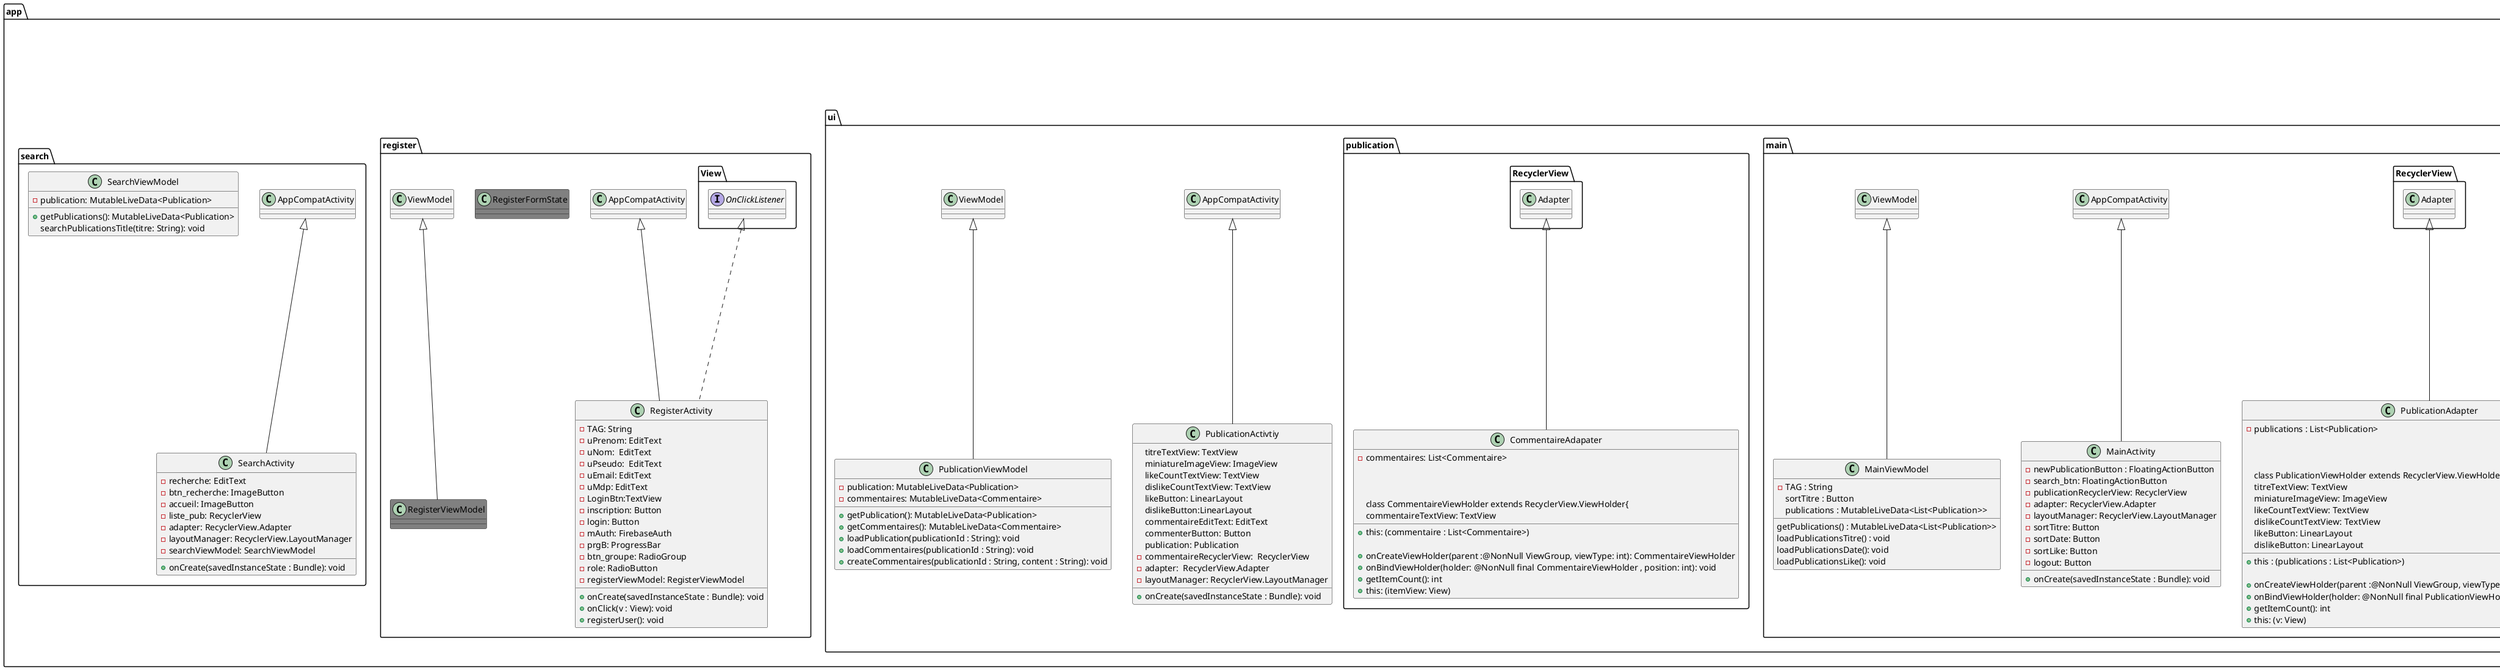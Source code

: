 @startuml model

package app{

    package api{

        class CommentaireFirestore{
            - COLLECTION_NAME : String
            + CONTENT : String
            + LIKE_COUNT : String
            + DISLIKE_COUNT : String
            + DATE_CREATED : String
            + PUBLICATION_ID : String

            + getCollection() : CollectionReference
            + getCollectionQueryDesc() : Query
            + getCollectionQueryByPublication(publicationId : String): Query
            + create(commentaire : Commentaire) : Task<DocumentReference>
        }

        class PublicationFirestore{
            - COLLECTION_NAME : String
            + LIKE_COUNT : String
            + DISLIKE_COUNT : String
            + DATE_CREATED : String
            + TITRE : String
            + VIDEO_ID : String

            + getPublicationsCollection() : CollectionReference
            + createPublication( publication : Publication) : Task<DocumentReference>
            + getAllPublications() : Task<QuerySnapshot>
            + getAllPublicationsDesc() : Query
            + getPublicationRef( uid : String) : DocumentReference
            + getPublicationRef( publication : Publication) : DocumentReference
            + getPublication(uid : String) : Task<DocumentSnapshot>

            + updateTitre(uid : String, titre : String) : Task<Void>
            + updateTitre(publication : Publication, titre : String) : Task<Void>
            + updateVideoId(uid : String, videoId : String) : Task<Void>
            + updateVideoId(publication : Publication, titre : String) : Task<Void>

            - incrementValueByN(publication : Publication, field : String, n : int): Task<Void>
            + incrementLike( publication : Publication) : Task<Void>
            + incrementDislike( publication : Publication) : Task<Void>
            + deletePublication( uid : String) : Task<Void>
        }
    }

    package extra{

        class LoginDataSource #grey{
            - mAuth : FirebaseAuth
            - db : FirebaseFirestore
        }

        class LoginRepository #grey{

        }

        class Result #grey{
        }
    }

	package model{

	    class Commentaire{
            - uid : String
            - publicationId : String
            - content : String
            - likeCount : Long
            - dislikeCount : Long
            - dateCreated : Date

            + this : ()
            + this : (publicationId : String, content : String)
            + getUid() : String
            + setUid(uid : String): void
            + getPublicationId() : String
            + setPublicationId(publicationId : String): void
            + getContent() : String
            + setContent(content : String): void
            + getLikeCount() : Long
            + setLikeCount(likeCount : Long) : void
            + getDislikeCount() : Long
            + setDislikeCount(dislikeCount : long) : void
            + getDateCreated() : Date
            + setDateCreated(datecreated : Date) : void
	    }

	    class Publication{
            - uid : String
            - titre : String
            - videoId : String
            - likeCount : Long
            - dislikeCount : Long
            - dateCreated : Date

            + this : ()
            + this : (titre : String, videoId : String)

            + getUid() : String
            + getTitre() : String
            + getVideoId() : String
            + getLikeCount() : Long
            + getDislikeCount() : Long
            + getDateCreated() : Date
            + getMiniatureUrl() : String
            + getVideoUrl() : String
            + toString() : String
	    }

  	    class User{
            - userId : String
            - nom : String
            - prenom : String
            - pseudo : String
            - email : String
            - role : String

            + this : (userId String, displayName : String)
            + this : (nom : String, prenom : String, email : String, r :String)

            + getUserId(): String
            + getDisplayName(): String
            + getPrenom() : String
            + setPrenom(prenom : String): void
            + getNom() : String
            + setNom(nom : String): void
            + getPseudo() : String
            + getEmail(): String
            + getRole() : String
            + setRole(role : String): void
        }
    }



  package ui{

  	package addpublication{

        class AddPublicationActivity extends AppCompatActivity{
              addPublicationViewModel : AddPublicationViewModel
             - titreMusiqueEditText : EditText
             - youtubeVideoIdEditText : EditText
             - publierButton : Button
             - progressBar : ProgressBar;

             + onCreate(savedInstanceState : Bundle) :void
        }

        class AddPublicationViewModel extends ViewModel{
            - TAG : String
              client : OkHttpClient
            - isPublicationSaved : MutableLiveData<Boolean>
            - isLoading : MutableLiveData<Boolean>

            + isPublicationSaved() : MutableLiveData<Boolean>
            + isLoading() : MutableLiveData<Boolean>

            savePublication(titre : String, videoId : String) : void
            addPublication(titre : String, videoId : String) : void
        }
  	}

  	package login{
    	  class LoggedInUser #grey{

          }

          class LogingActivity extends AppCompatActivity implements View.OnClickListener{
               - TAG : String
               - loginViewModel : LoginViewModel
               - usernameEditText : EditText
               - passwordEditText: EditText
               - loginButton: Button
               - new_count:TextView
               - mdpo: TextView
               - loadingProgressBar: ProgressBar
               - auth: FirebaseAuth

               + onCreate(savedInstanceState : Bundle): void
               - updateUiWithUser( model: LoggedInUserView): void
               - showLoginFailed(errorString : @StringRes Integer): void
               - showLoginFailed(@StringRes Integer errorString): void
               + onClick(v :View): void
               - loginUser(): void
          }

          class LogingFormState #grey{}

          class LogingResult #grey{}

          class LogingViewModel #grey{}

          class LogingViewModelFactory #grey{}
    }

    package main{

        class MainActivity extends AppCompatActivity{
            - newPublicationButton : FloatingActionButton
            - search_btn: FloatingActionButton
            - publicationRecyclerView: RecyclerView
            - adapter: RecyclerView.Adapter
            - layoutManager: RecyclerView.LayoutManager
            - sortTitre: Button
            - sortDate: Button
            - sortLike: Button
            - logout: Button

            + onCreate(savedInstanceState : Bundle): void
        }

        class MainViewModel extends ViewModel{
            - TAG : String
             sortTitre : Button
             publications : MutableLiveData<List<Publication>>

             getPublications() : MutableLiveData<List<Publication>>
             loadPublicationsTitre() : void
             loadPublicationsDate(): void
             loadPublicationsLike(): void
        }

        class PublicationAdapter extends RecyclerView.Adapter{
            - publications : List<Publication>

            + this : (publications : List<Publication>)

            + onCreateViewHolder(parent :@NonNull ViewGroup, viewType: int): PublicationViewHolder
            + onBindViewHolder(holder: @NonNull final PublicationViewHolder , position: int): void
            + getItemCount(): int

            class PublicationViewHolder extends RecyclerView.ViewHolder{
                   titreTextView: TextView
                   miniatureImageView: ImageView
                   likeCountTextView: TextView
                   dislikeCountTextView: TextView
                   likeButton: LinearLayout
                   dislikeButton: LinearLayout

                   + this: (v: View)
            }
        }

    package publication{

        class CommentaireAdapater extends RecyclerView.Adapter {
            - commentaires: List<Commentaire>

             + this: (commentaire : List<Commentaire>)

              + onCreateViewHolder(parent :@NonNull ViewGroup, viewType: int): CommentaireViewHolder
              + onBindViewHolder(holder: @NonNull final CommentaireViewHolder , position: int): void
              + getItemCount(): int

              class CommentaireViewHolder extends RecyclerView.ViewHolder{
                    commentaireTextView: TextView

                    + this: (itemView: View)
              }
        }

        class PublicationActivtiy extends AppCompatActivity{
               titreTextView: TextView
               miniatureImageView: ImageView
               likeCountTextView: TextView
               dislikeCountTextView: TextView
               likeButton: LinearLayout
               dislikeButton:LinearLayout
               commentaireEditText: EditText
               commenterButton: Button
               publication: Publication
               - commentaireRecyclerView:  RecyclerView
               - adapter:  RecyclerView.Adapter
               - layoutManager: RecyclerView.LayoutManager

               + onCreate(savedInstanceState : Bundle): void
        }

        class PublicationViewModel extends ViewModel{
            - publication: MutableLiveData<Publication>
            - commentaires: MutableLiveData<Commentaire>

            + getPublication(): MutableLiveData<Publication>
            + getCommentaires(): MutableLiveData<Commentaire>
            + loadPublication(publicationId : String): void
            + loadCommentaires(publicationId : String): void
            + createCommentaires(publicationId : String, content : String): void
        }

    }

    package register{

    	class RegisterActivity extends AppCompatActivity implements View.OnClickListener{
                - TAG: String
                - uPrenom: EditText
                - uNom:  EditText
                - uPseudo:  EditText
                - uEmail: EditText
                - uMdp: EditText
                - LoginBtn:TextView
                - inscription: Button
                - login: Button
                - mAuth: FirebaseAuth
                - prgB: ProgressBar
                - btn_groupe: RadioGroup
                - role: RadioButton
                - registerViewModel: RegisterViewModel

                + onCreate(savedInstanceState : Bundle): void
                + onClick(v : View): void
                + registerUser(): void
        }

          class RegisterFormState #grey{}

          class RegisterViewModel #grey extends ViewModel{}
    }

    package search{

        class SearchActivity extends AppCompatActivity{
            - recherche: EditText
            - btn_recherche: ImageButton
            - accueil: ImageButton
            - liste_pub: RecyclerView
            - adapter: RecyclerView.Adapter
            - layoutManager: RecyclerView.LayoutManager
            - searchViewModel: SearchViewModel

            + onCreate(savedInstanceState : Bundle): void

        }

        class SearchViewModel{
              - publication: MutableLiveData<Publication>

              + getPublications(): MutableLiveData<Publication>
              searchPublicationsTitle(titre: String): void
        }
    }
  }
@enduml